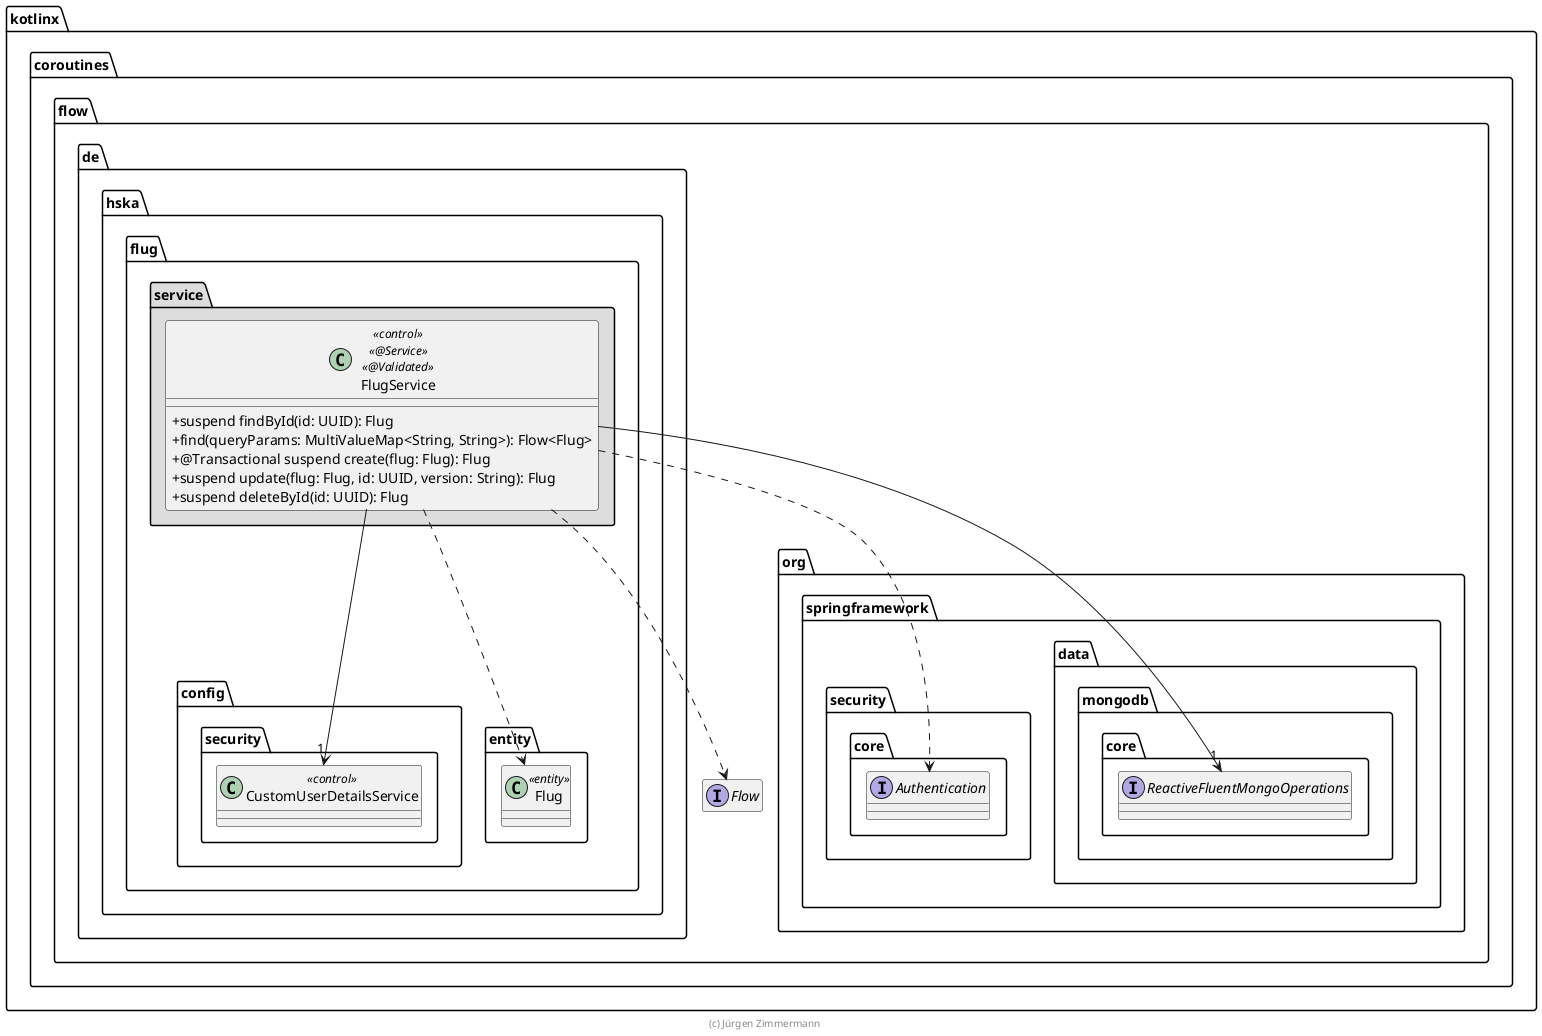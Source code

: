 @startuml
skinparam classAttributeIconSize 0
skinparam componentStyle uml2

package kotlinx.coroutines.flow {
package kotlinx.coroutines.flow {
    interface Flow {
    }
}

package org.springframework {
    package data.mongodb.core {
        interface ReactiveFluentMongoOperations {
        }
    }

    package security.core {
        interface Authentication {
        }
    }
}

package de.hska.flug {
    package config.security {
        class CustomUserDetailsService << control >> {
        }
    }

    package entity {
        class Flug << entity >> {
        }
    }

    package service #DDDDDD {
        FlugService --> "1" CustomUserDetailsService
        FlugService --> "1" ReactiveFluentMongoOperations
        FlugService ..> Flug
        FlugService ..> Flow
        FlugService ..> Authentication

        class FlugService << control >> << @Service >> << @Validated >> {
            + suspend findById(id: UUID): Flug
            + find(queryParams: MultiValueMap<String, String>): Flow<Flug>
            + @Transactional suspend create(flug: Flug): Flug
            + suspend update(flug: Flug, id: UUID, version: String): Flug
            + suspend deleteById(id: UUID): Flug
        }
    }
}

hide empty members
hide empty methods
hide empty fields

footer (c) Jürgen Zimmermann

@enduml
